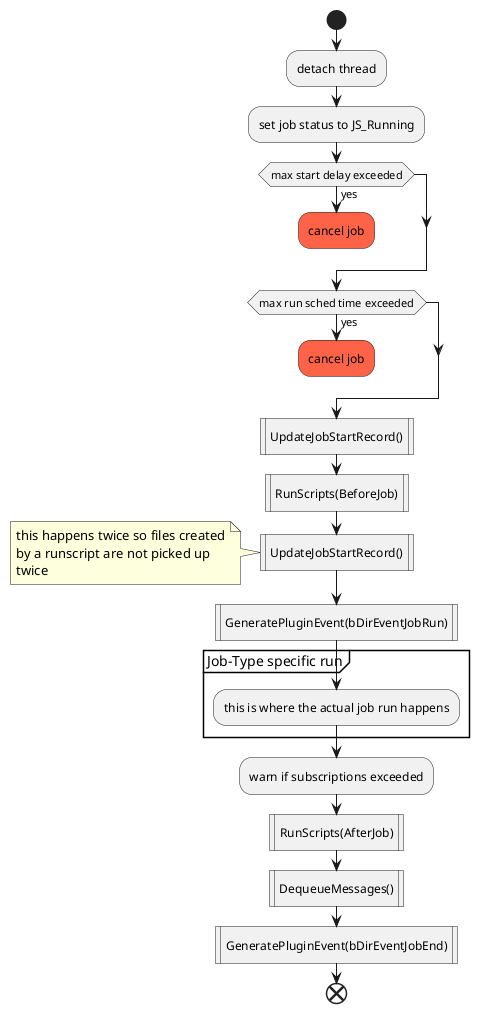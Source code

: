 @startuml
start
:detach thread;
:set job status to JS_Running;

if (max start delay exceeded) then (yes)
  #tomato:cancel job;
  detach
endif
if (max run sched time exceeded) then (yes)
  #tomato:cancel job;
  detach
endif
:UpdateJobStartRecord()|
:RunScripts(BeforeJob)|
:UpdateJobStartRecord()|
note
  this happens twice so files created
  by a runscript are not picked up
  twice
end note
:GeneratePluginEvent(bDirEventJobRun)|

partition "Job-Type specific run" {
  :this is where the actual job run happens;
}

:warn if subscriptions exceeded;

:RunScripts(AfterJob)|
:DequeueMessages()|
:GeneratePluginEvent(bDirEventJobEnd)|
end
@enduml

